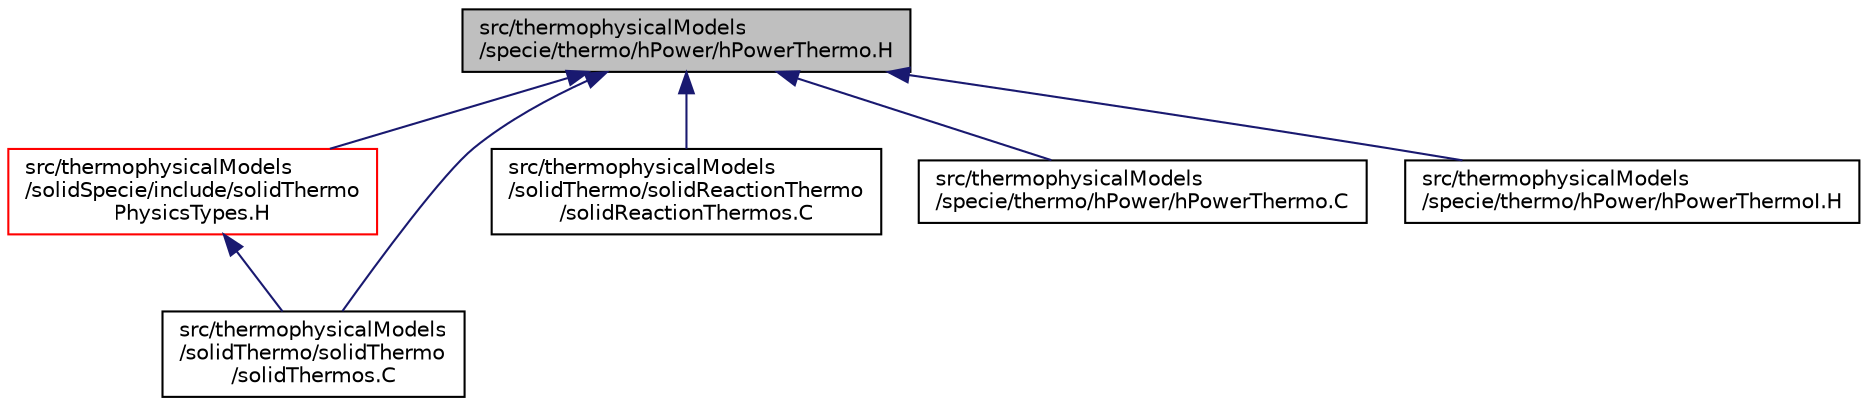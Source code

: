 digraph "src/thermophysicalModels/specie/thermo/hPower/hPowerThermo.H"
{
  bgcolor="transparent";
  edge [fontname="Helvetica",fontsize="10",labelfontname="Helvetica",labelfontsize="10"];
  node [fontname="Helvetica",fontsize="10",shape=record];
  Node29 [label="src/thermophysicalModels\l/specie/thermo/hPower/hPowerThermo.H",height=0.2,width=0.4,color="black", fillcolor="grey75", style="filled", fontcolor="black"];
  Node29 -> Node30 [dir="back",color="midnightblue",fontsize="10",style="solid",fontname="Helvetica"];
  Node30 [label="src/thermophysicalModels\l/solidSpecie/include/solidThermo\lPhysicsTypes.H",height=0.2,width=0.4,color="red",URL="$a16757.html",tooltip="Type definitions for solid-thermo-physics models. "];
  Node30 -> Node35 [dir="back",color="midnightblue",fontsize="10",style="solid",fontname="Helvetica"];
  Node35 [label="src/thermophysicalModels\l/solidThermo/solidThermo\l/solidThermos.C",height=0.2,width=0.4,color="black",URL="$a16844.html"];
  Node29 -> Node38 [dir="back",color="midnightblue",fontsize="10",style="solid",fontname="Helvetica"];
  Node38 [label="src/thermophysicalModels\l/solidThermo/solidReactionThermo\l/solidReactionThermos.C",height=0.2,width=0.4,color="black",URL="$a16826.html"];
  Node29 -> Node35 [dir="back",color="midnightblue",fontsize="10",style="solid",fontname="Helvetica"];
  Node29 -> Node39 [dir="back",color="midnightblue",fontsize="10",style="solid",fontname="Helvetica"];
  Node39 [label="src/thermophysicalModels\l/specie/thermo/hPower/hPowerThermo.C",height=0.2,width=0.4,color="black",URL="$a17105.html"];
  Node29 -> Node40 [dir="back",color="midnightblue",fontsize="10",style="solid",fontname="Helvetica"];
  Node40 [label="src/thermophysicalModels\l/specie/thermo/hPower/hPowerThermoI.H",height=0.2,width=0.4,color="black",URL="$a17111.html"];
}
